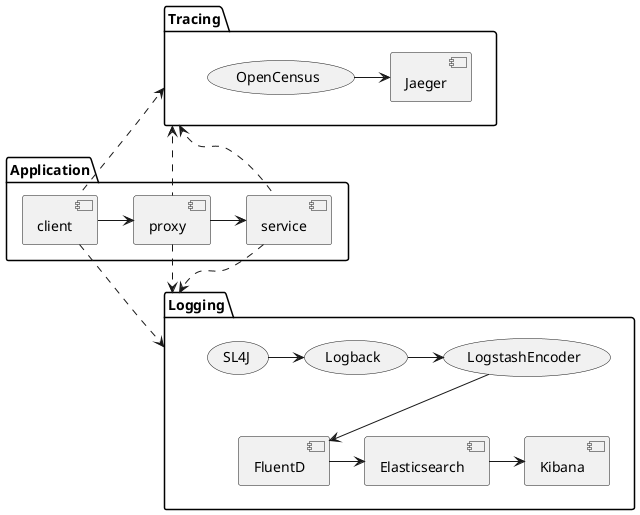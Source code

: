 @startuml

package "Application" {
    [client]
    [proxy]
    [service]
}

client -> proxy
proxy -> service

client .u.> Tracing
proxy .u.> Tracing
service .u.> Tracing


client -.> Logging
proxy -.> Logging
service -.> Logging

package "Tracing" {
    (OpenCensus)
    [Jaeger]
    OpenCensus -> Jaeger
}

package "Logging" {
    [FluentD]
    [Kibana]
    [Elasticsearch]
    (SL4J)
    (Logback)
    (LogstashEncoder)
    SL4J -> Logback
    Logback -> LogstashEncoder
    LogstashEncoder --> FluentD


    FluentD -> Elasticsearch
    Elasticsearch -> Kibana
}

@enduml